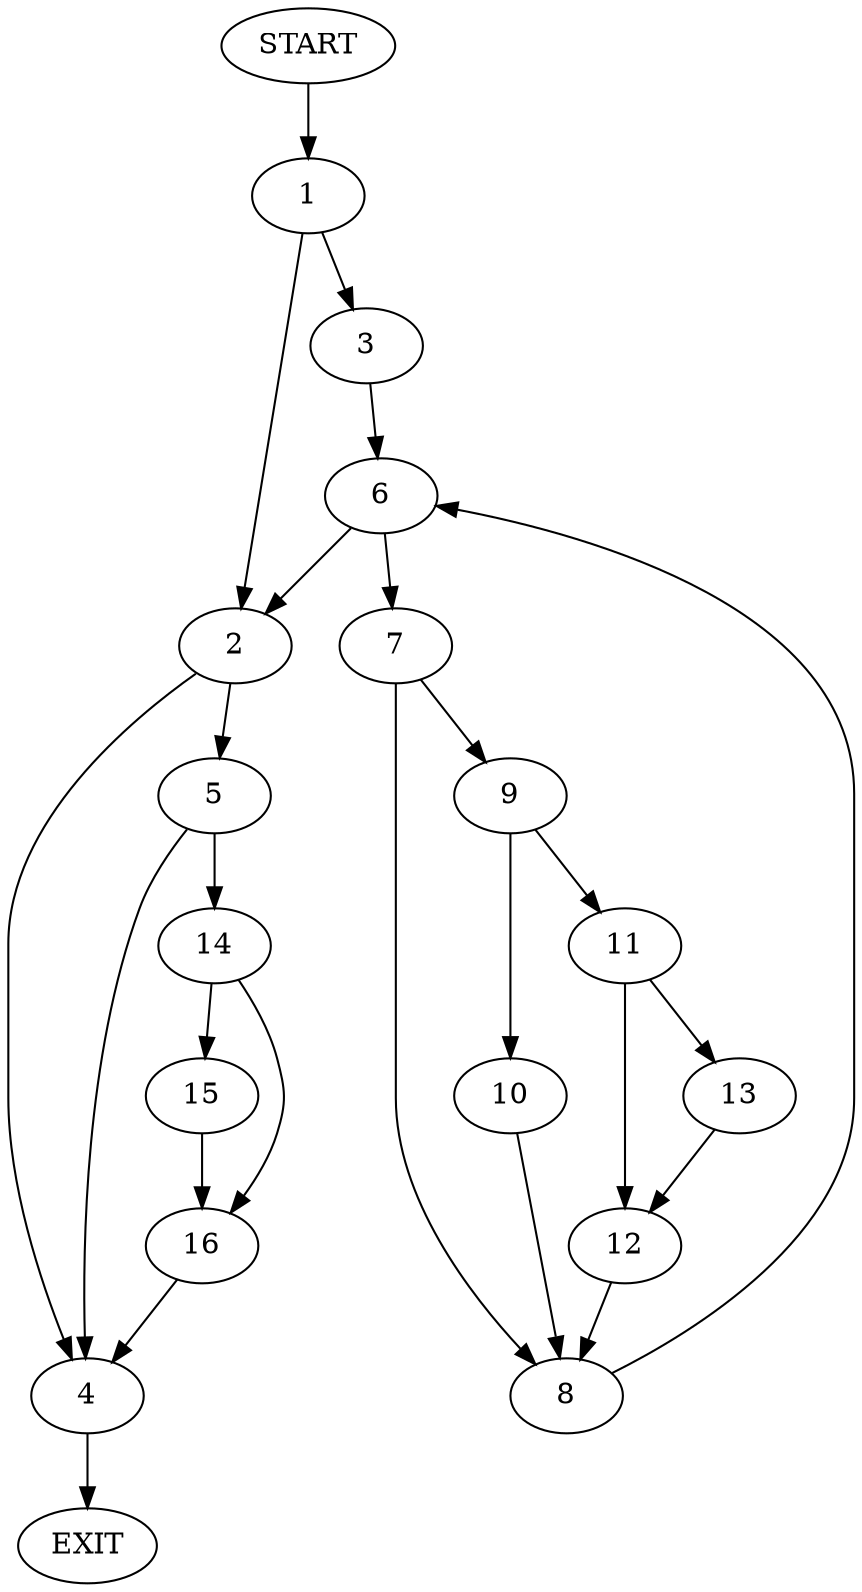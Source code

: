 digraph {
0 [label="START"]
17 [label="EXIT"]
0 -> 1
1 -> 2
1 -> 3
2 -> 4
2 -> 5
3 -> 6
6 -> 7
6 -> 2
7 -> 8
7 -> 9
9 -> 10
9 -> 11
8 -> 6
10 -> 8
11 -> 12
11 -> 13
13 -> 12
12 -> 8
4 -> 17
5 -> 4
5 -> 14
14 -> 15
14 -> 16
16 -> 4
15 -> 16
}

